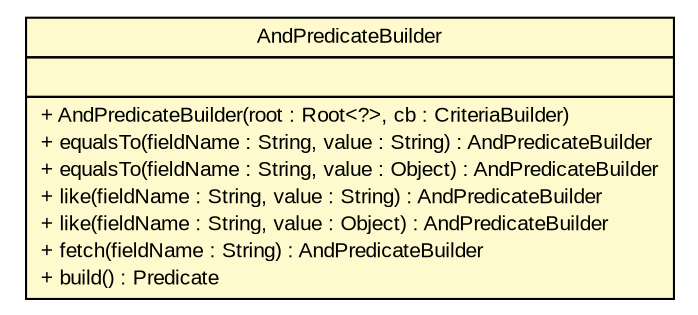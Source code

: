 #!/usr/local/bin/dot
#
# Class diagram 
# Generated by UMLGraph version R5_6 (http://www.umlgraph.org/)
#

digraph G {
	edge [fontname="arial",fontsize=10,labelfontname="arial",labelfontsize=10];
	node [fontname="arial",fontsize=10,shape=plaintext];
	nodesep=0.25;
	ranksep=0.5;
	// br.gov.to.sefaz.persistence.predicate.AndPredicateBuilder
	c128 [label=<<table title="br.gov.to.sefaz.persistence.predicate.AndPredicateBuilder" border="0" cellborder="1" cellspacing="0" cellpadding="2" port="p" bgcolor="lemonChiffon" href="./AndPredicateBuilder.html">
		<tr><td><table border="0" cellspacing="0" cellpadding="1">
<tr><td align="center" balign="center"> AndPredicateBuilder </td></tr>
		</table></td></tr>
		<tr><td><table border="0" cellspacing="0" cellpadding="1">
<tr><td align="left" balign="left">  </td></tr>
		</table></td></tr>
		<tr><td><table border="0" cellspacing="0" cellpadding="1">
<tr><td align="left" balign="left"> + AndPredicateBuilder(root : Root&lt;?&gt;, cb : CriteriaBuilder) </td></tr>
<tr><td align="left" balign="left"> + equalsTo(fieldName : String, value : String) : AndPredicateBuilder </td></tr>
<tr><td align="left" balign="left"> + equalsTo(fieldName : String, value : Object) : AndPredicateBuilder </td></tr>
<tr><td align="left" balign="left"> + like(fieldName : String, value : String) : AndPredicateBuilder </td></tr>
<tr><td align="left" balign="left"> + like(fieldName : String, value : Object) : AndPredicateBuilder </td></tr>
<tr><td align="left" balign="left"> + fetch(fieldName : String) : AndPredicateBuilder </td></tr>
<tr><td align="left" balign="left"> + build() : Predicate </td></tr>
		</table></td></tr>
		</table>>, URL="./AndPredicateBuilder.html", fontname="arial", fontcolor="black", fontsize=10.0];
}

